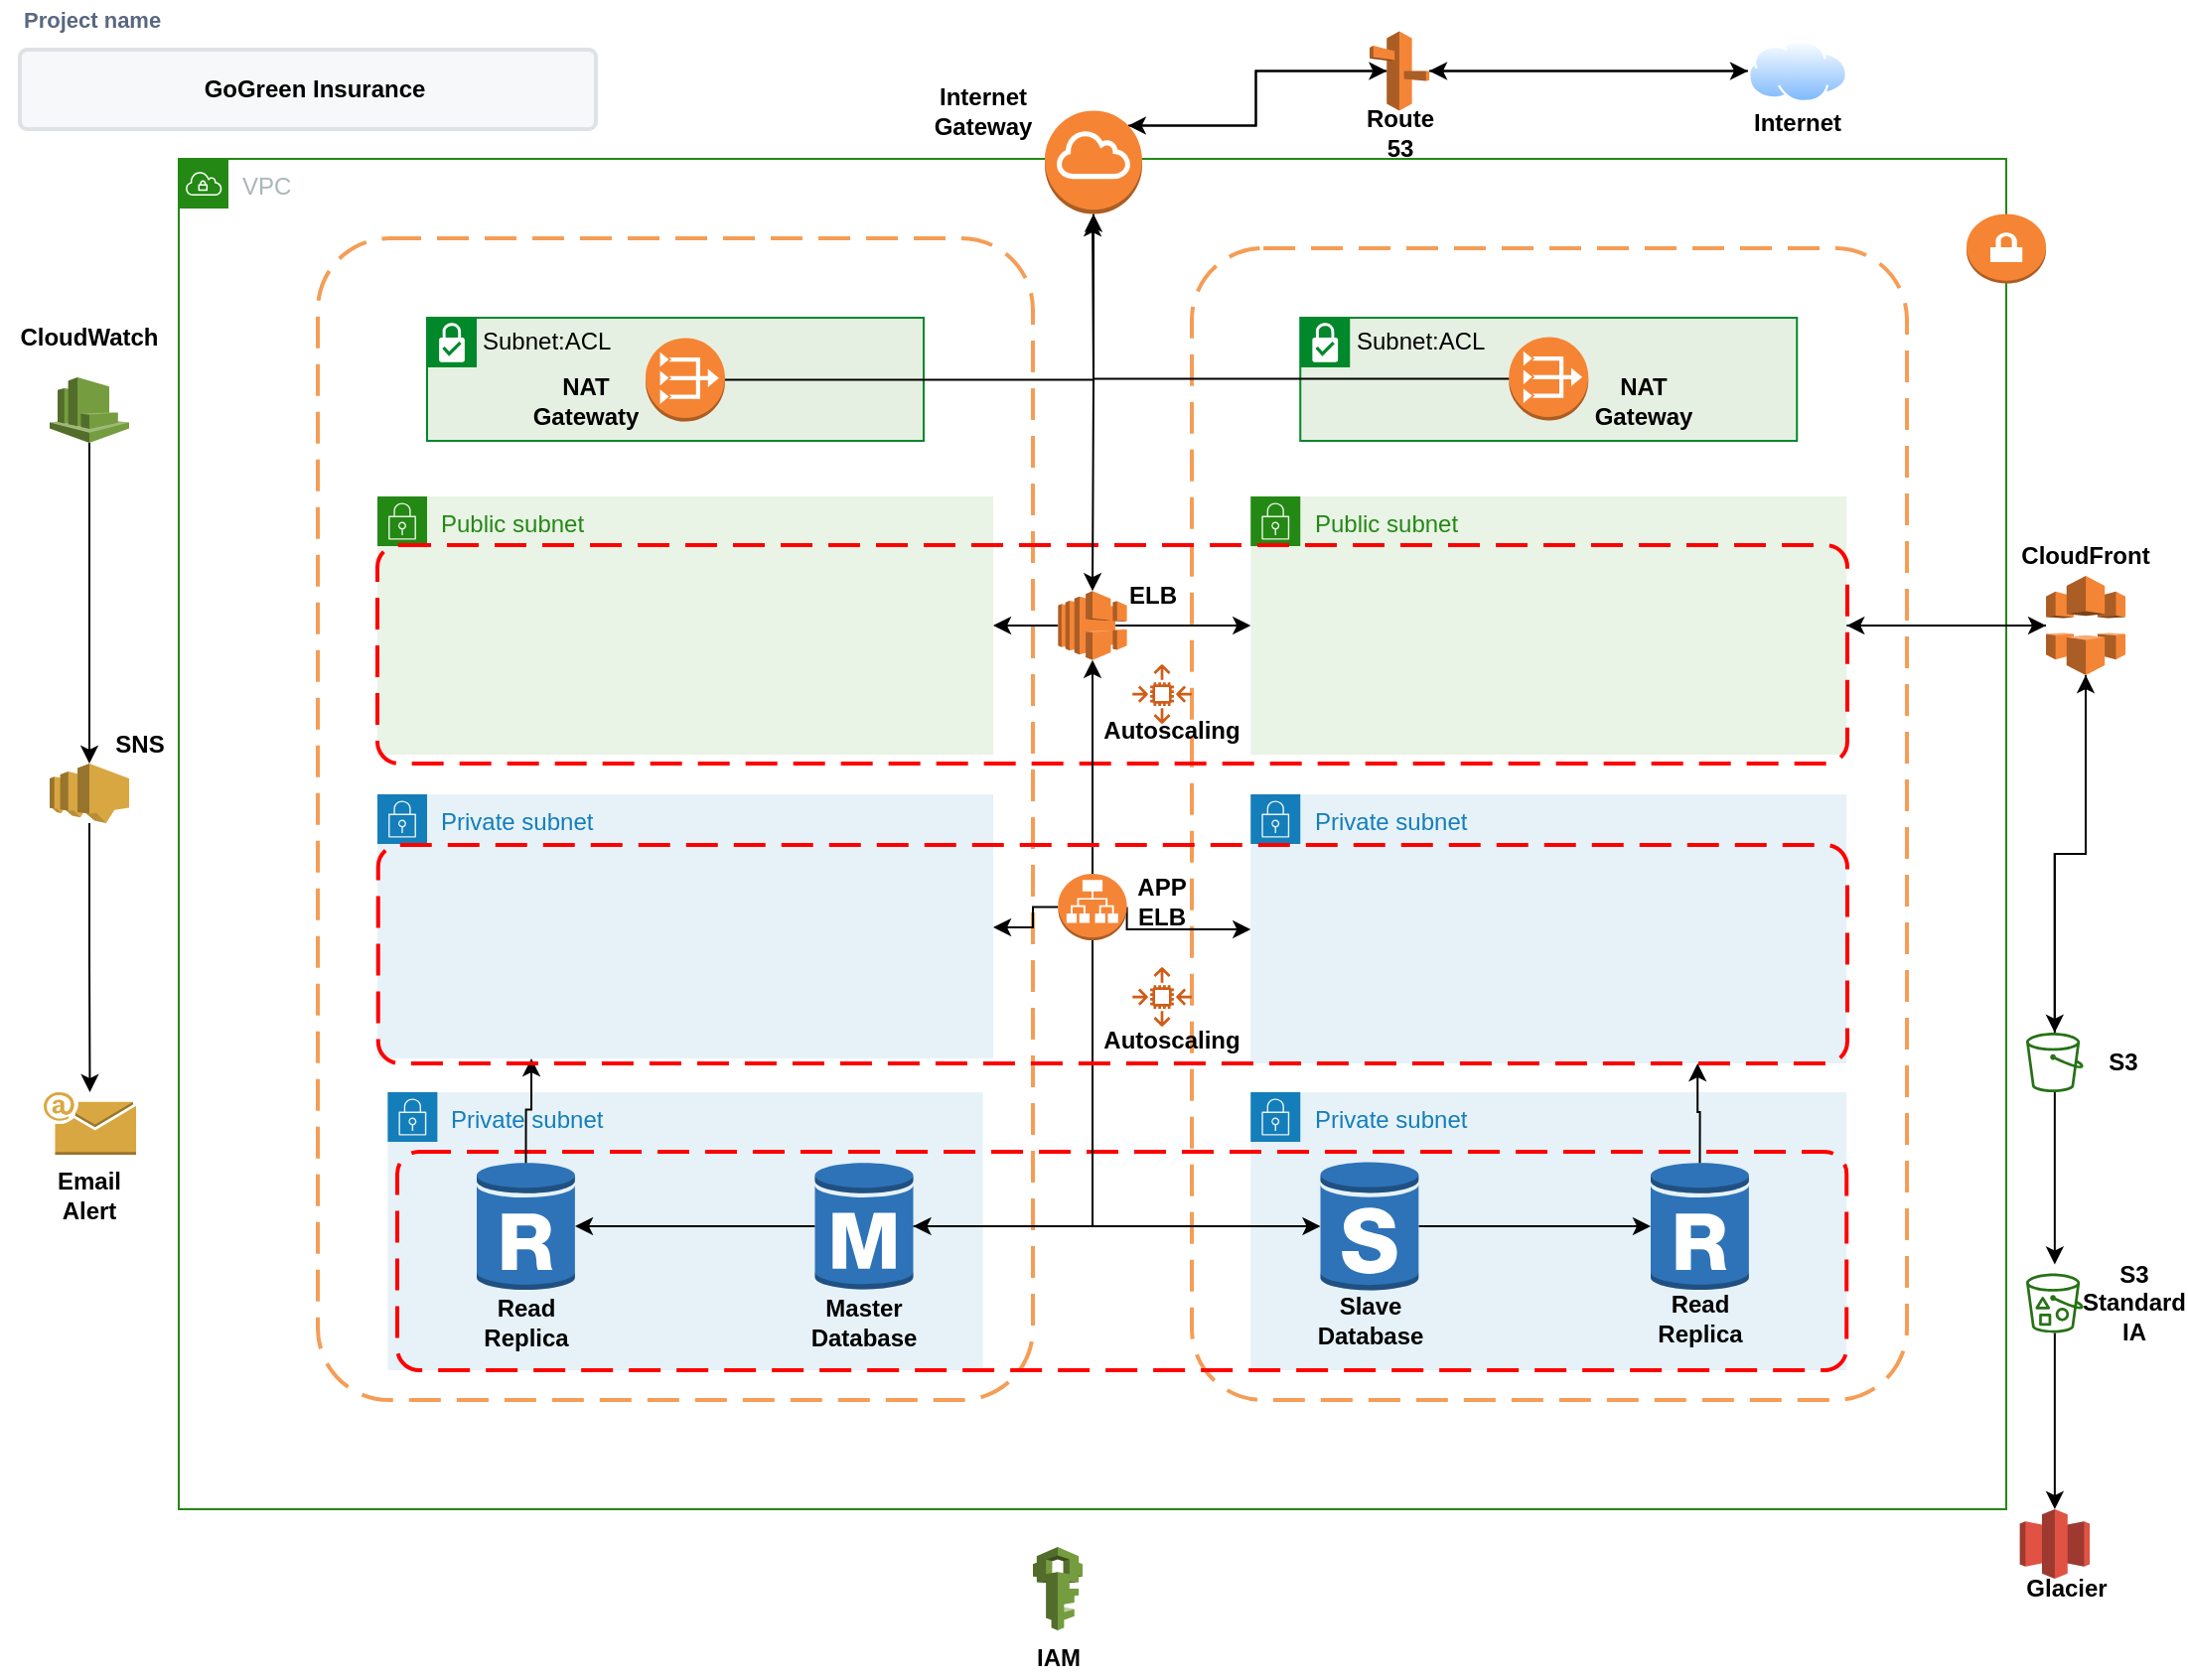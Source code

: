 <mxfile version="12.8.5" type="github">
  <diagram id="fgnYmE3izWYNrjhfP__V" name="Page-1">
    <mxGraphModel dx="1278" dy="553" grid="1" gridSize="10" guides="1" tooltips="1" connect="1" arrows="1" fold="1" page="1" pageScale="1" pageWidth="1100" pageHeight="850" math="0" shadow="0">
      <root>
        <mxCell id="0" />
        <mxCell id="1" parent="0" />
        <mxCell id="WxUVMF5Bl-MjO6CZi5yv-3" value="" style="rounded=1;arcSize=10;dashed=1;strokeColor=#F59D56;fillColor=none;gradientColor=none;dashPattern=8 4;strokeWidth=2;" parent="1" vertex="1">
          <mxGeometry x="160" y="120" width="360" height="585" as="geometry" />
        </mxCell>
        <mxCell id="WxUVMF5Bl-MjO6CZi5yv-1" value="VPC" style="points=[[0,0],[0.25,0],[0.5,0],[0.75,0],[1,0],[1,0.25],[1,0.5],[1,0.75],[1,1],[0.75,1],[0.5,1],[0.25,1],[0,1],[0,0.75],[0,0.5],[0,0.25]];outlineConnect=0;gradientColor=none;html=1;whiteSpace=wrap;fontSize=12;fontStyle=0;shape=mxgraph.aws4.group;grIcon=mxgraph.aws4.group_vpc;strokeColor=#248814;fillColor=none;verticalAlign=top;align=left;spacingLeft=30;fontColor=#AAB7B8;dashed=0;" parent="1" vertex="1">
          <mxGeometry x="90" y="80" width="920" height="680" as="geometry" />
        </mxCell>
        <mxCell id="WxUVMF5Bl-MjO6CZi5yv-4" value="" style="rounded=1;arcSize=10;dashed=1;strokeColor=#F59D56;fillColor=none;gradientColor=none;dashPattern=8 4;strokeWidth=2;" parent="1" vertex="1">
          <mxGeometry x="600" y="125" width="360" height="580" as="geometry" />
        </mxCell>
        <mxCell id="WxUVMF5Bl-MjO6CZi5yv-17" value="Private subnet" style="points=[[0,0],[0.25,0],[0.5,0],[0.75,0],[1,0],[1,0.25],[1,0.5],[1,0.75],[1,1],[0.75,1],[0.5,1],[0.25,1],[0,1],[0,0.75],[0,0.5],[0,0.25]];outlineConnect=0;gradientColor=none;html=1;whiteSpace=wrap;fontSize=12;fontStyle=0;shape=mxgraph.aws4.group;grIcon=mxgraph.aws4.group_security_group;grStroke=0;strokeColor=#147EBA;fillColor=#E6F2F8;verticalAlign=top;align=left;spacingLeft=30;fontColor=#147EBA;dashed=0;" parent="1" vertex="1">
          <mxGeometry x="195.19" y="550" width="299.62" height="140" as="geometry" />
        </mxCell>
        <mxCell id="WxUVMF5Bl-MjO6CZi5yv-18" value="Private subnet" style="points=[[0,0],[0.25,0],[0.5,0],[0.75,0],[1,0],[1,0.25],[1,0.5],[1,0.75],[1,1],[0.75,1],[0.5,1],[0.25,1],[0,1],[0,0.75],[0,0.5],[0,0.25]];outlineConnect=0;gradientColor=none;html=1;whiteSpace=wrap;fontSize=12;fontStyle=0;shape=mxgraph.aws4.group;grIcon=mxgraph.aws4.group_security_group;grStroke=0;strokeColor=#147EBA;fillColor=#E6F2F8;verticalAlign=top;align=left;spacingLeft=30;fontColor=#147EBA;dashed=0;" parent="1" vertex="1">
          <mxGeometry x="629.62" y="550" width="300" height="140" as="geometry" />
        </mxCell>
        <mxCell id="WxUVMF5Bl-MjO6CZi5yv-19" value="Public subnet" style="points=[[0,0],[0.25,0],[0.5,0],[0.75,0],[1,0],[1,0.25],[1,0.5],[1,0.75],[1,1],[0.75,1],[0.5,1],[0.25,1],[0,1],[0,0.75],[0,0.5],[0,0.25]];outlineConnect=0;gradientColor=none;html=1;whiteSpace=wrap;fontSize=12;fontStyle=0;shape=mxgraph.aws4.group;grIcon=mxgraph.aws4.group_security_group;grStroke=0;strokeColor=#248814;fillColor=#E9F3E6;verticalAlign=top;align=left;spacingLeft=30;fontColor=#248814;dashed=0;" parent="1" vertex="1">
          <mxGeometry x="190" y="250" width="310" height="130" as="geometry" />
        </mxCell>
        <mxCell id="z1mH5KaN_xipMloraMyD-17" style="edgeStyle=orthogonalEdgeStyle;rounded=0;orthogonalLoop=1;jettySize=auto;html=1;entryX=0;entryY=0.5;entryDx=0;entryDy=0;entryPerimeter=0;" parent="1" source="WxUVMF5Bl-MjO6CZi5yv-20" target="m4tTMfVvqO9qfEUQElSe-2" edge="1">
          <mxGeometry relative="1" as="geometry" />
        </mxCell>
        <mxCell id="WxUVMF5Bl-MjO6CZi5yv-20" value="Public subnet" style="points=[[0,0],[0.25,0],[0.5,0],[0.75,0],[1,0],[1,0.25],[1,0.5],[1,0.75],[1,1],[0.75,1],[0.5,1],[0.25,1],[0,1],[0,0.75],[0,0.5],[0,0.25]];outlineConnect=0;gradientColor=none;html=1;whiteSpace=wrap;fontSize=12;fontStyle=0;shape=mxgraph.aws4.group;grIcon=mxgraph.aws4.group_security_group;grStroke=0;strokeColor=#248814;fillColor=#E9F3E6;verticalAlign=top;align=left;spacingLeft=30;fontColor=#248814;dashed=0;" parent="1" vertex="1">
          <mxGeometry x="629.62" y="250" width="300" height="130" as="geometry" />
        </mxCell>
        <mxCell id="WxUVMF5Bl-MjO6CZi5yv-5" value="" style="rounded=1;arcSize=10;dashed=1;strokeColor=#ff0000;fillColor=none;gradientColor=none;dashPattern=8 4;strokeWidth=2;" parent="1" vertex="1">
          <mxGeometry x="190" y="274.5" width="740" height="110" as="geometry" />
        </mxCell>
        <mxCell id="WxUVMF5Bl-MjO6CZi5yv-7" value="" style="rounded=1;arcSize=10;dashed=1;strokeColor=#ff0000;fillColor=none;gradientColor=none;dashPattern=8 4;strokeWidth=2;" parent="1" vertex="1">
          <mxGeometry x="200" y="580" width="729.62" height="110" as="geometry" />
        </mxCell>
        <mxCell id="WxUVMF5Bl-MjO6CZi5yv-48" style="edgeStyle=orthogonalEdgeStyle;rounded=0;orthogonalLoop=1;jettySize=auto;html=1;exitX=0;exitY=0.5;exitDx=0;exitDy=0;entryX=1;entryY=0.5;entryDx=0;entryDy=0;entryPerimeter=0;" parent="1" source="WxUVMF5Bl-MjO6CZi5yv-8" target="WxUVMF5Bl-MjO6CZi5yv-47" edge="1">
          <mxGeometry relative="1" as="geometry" />
        </mxCell>
        <mxCell id="WxUVMF5Bl-MjO6CZi5yv-8" value="" style="aspect=fixed;perimeter=ellipsePerimeter;html=1;align=center;shadow=0;dashed=0;spacingTop=3;image;image=img/lib/active_directory/internet_cloud.svg;" parent="1" vertex="1">
          <mxGeometry x="880" y="20" width="50" height="31.5" as="geometry" />
        </mxCell>
        <mxCell id="WxUVMF5Bl-MjO6CZi5yv-37" style="edgeStyle=orthogonalEdgeStyle;rounded=0;orthogonalLoop=1;jettySize=auto;html=1;exitX=0.5;exitY=1;exitDx=0;exitDy=0;exitPerimeter=0;" parent="1" source="WxUVMF5Bl-MjO6CZi5yv-9" target="WxUVMF5Bl-MjO6CZi5yv-25" edge="1">
          <mxGeometry relative="1" as="geometry">
            <Array as="points">
              <mxPoint x="550" y="190" />
              <mxPoint x="550" y="190" />
            </Array>
          </mxGeometry>
        </mxCell>
        <mxCell id="z1mH5KaN_xipMloraMyD-10" style="edgeStyle=orthogonalEdgeStyle;rounded=0;orthogonalLoop=1;jettySize=auto;html=1;exitX=0.855;exitY=0.145;exitDx=0;exitDy=0;exitPerimeter=0;entryX=0.29;entryY=0.5;entryDx=0;entryDy=0;entryPerimeter=0;" parent="1" source="WxUVMF5Bl-MjO6CZi5yv-9" target="WxUVMF5Bl-MjO6CZi5yv-47" edge="1">
          <mxGeometry relative="1" as="geometry" />
        </mxCell>
        <mxCell id="WxUVMF5Bl-MjO6CZi5yv-9" value="" style="outlineConnect=0;dashed=0;verticalLabelPosition=bottom;verticalAlign=top;align=center;html=1;shape=mxgraph.aws3.internet_gateway;fillColor=#F58534;gradientColor=none;" parent="1" vertex="1">
          <mxGeometry x="526" y="55.75" width="49" height="52" as="geometry" />
        </mxCell>
        <mxCell id="WxUVMF5Bl-MjO6CZi5yv-40" style="edgeStyle=orthogonalEdgeStyle;rounded=0;orthogonalLoop=1;jettySize=auto;html=1;exitX=1;exitY=0.5;exitDx=0;exitDy=0;exitPerimeter=0;" parent="1" source="WxUVMF5Bl-MjO6CZi5yv-23" target="WxUVMF5Bl-MjO6CZi5yv-15" edge="1">
          <mxGeometry relative="1" as="geometry">
            <Array as="points">
              <mxPoint x="567" y="468" />
            </Array>
          </mxGeometry>
        </mxCell>
        <mxCell id="WxUVMF5Bl-MjO6CZi5yv-41" style="edgeStyle=orthogonalEdgeStyle;rounded=0;orthogonalLoop=1;jettySize=auto;html=1;exitX=0;exitY=0.5;exitDx=0;exitDy=0;exitPerimeter=0;" parent="1" source="WxUVMF5Bl-MjO6CZi5yv-23" target="WxUVMF5Bl-MjO6CZi5yv-14" edge="1">
          <mxGeometry relative="1" as="geometry">
            <Array as="points">
              <mxPoint x="520" y="457" />
              <mxPoint x="520" y="467" />
            </Array>
          </mxGeometry>
        </mxCell>
        <mxCell id="WxUVMF5Bl-MjO6CZi5yv-42" style="edgeStyle=orthogonalEdgeStyle;rounded=0;orthogonalLoop=1;jettySize=auto;html=1;exitX=0.5;exitY=0;exitDx=0;exitDy=0;exitPerimeter=0;" parent="1" source="WxUVMF5Bl-MjO6CZi5yv-23" target="WxUVMF5Bl-MjO6CZi5yv-25" edge="1">
          <mxGeometry relative="1" as="geometry" />
        </mxCell>
        <mxCell id="6vO43c98AniMDwSHTN-E-41" style="edgeStyle=orthogonalEdgeStyle;rounded=0;orthogonalLoop=1;jettySize=auto;html=1;exitX=0.5;exitY=1;exitDx=0;exitDy=0;exitPerimeter=0;entryX=1;entryY=0.5;entryDx=0;entryDy=0;entryPerimeter=0;" parent="1" source="WxUVMF5Bl-MjO6CZi5yv-23" target="WxUVMF5Bl-MjO6CZi5yv-26" edge="1">
          <mxGeometry relative="1" as="geometry" />
        </mxCell>
        <mxCell id="WxUVMF5Bl-MjO6CZi5yv-23" value="" style="outlineConnect=0;dashed=0;verticalLabelPosition=bottom;verticalAlign=top;align=center;html=1;shape=mxgraph.aws3.application_load_balancer;fillColor=#F58536;gradientColor=none;" parent="1" vertex="1">
          <mxGeometry x="532.69" y="440" width="34.62" height="33.5" as="geometry" />
        </mxCell>
        <mxCell id="WxUVMF5Bl-MjO6CZi5yv-50" style="edgeStyle=orthogonalEdgeStyle;rounded=0;orthogonalLoop=1;jettySize=auto;html=1;exitX=0.835;exitY=0.5;exitDx=0;exitDy=0;exitPerimeter=0;" parent="1" source="WxUVMF5Bl-MjO6CZi5yv-25" target="WxUVMF5Bl-MjO6CZi5yv-20" edge="1">
          <mxGeometry relative="1" as="geometry" />
        </mxCell>
        <mxCell id="WxUVMF5Bl-MjO6CZi5yv-51" style="edgeStyle=orthogonalEdgeStyle;rounded=0;orthogonalLoop=1;jettySize=auto;html=1;exitX=0;exitY=0.5;exitDx=0;exitDy=0;exitPerimeter=0;" parent="1" source="WxUVMF5Bl-MjO6CZi5yv-25" target="WxUVMF5Bl-MjO6CZi5yv-19" edge="1">
          <mxGeometry relative="1" as="geometry" />
        </mxCell>
        <mxCell id="WxUVMF5Bl-MjO6CZi5yv-25" value="" style="outlineConnect=0;dashed=0;verticalLabelPosition=bottom;verticalAlign=top;align=center;html=1;shape=mxgraph.aws3.elastic_load_balancing;fillColor=#F58536;gradientColor=none;" parent="1" vertex="1">
          <mxGeometry x="532.69" y="297.63" width="34.62" height="34.75" as="geometry" />
        </mxCell>
        <mxCell id="WxUVMF5Bl-MjO6CZi5yv-43" style="edgeStyle=orthogonalEdgeStyle;rounded=0;orthogonalLoop=1;jettySize=auto;html=1;exitX=1;exitY=0.5;exitDx=0;exitDy=0;exitPerimeter=0;" parent="1" source="WxUVMF5Bl-MjO6CZi5yv-26" target="WxUVMF5Bl-MjO6CZi5yv-27" edge="1">
          <mxGeometry relative="1" as="geometry" />
        </mxCell>
        <mxCell id="WxUVMF5Bl-MjO6CZi5yv-52" style="edgeStyle=orthogonalEdgeStyle;rounded=0;orthogonalLoop=1;jettySize=auto;html=1;exitX=0;exitY=0.5;exitDx=0;exitDy=0;exitPerimeter=0;" parent="1" source="WxUVMF5Bl-MjO6CZi5yv-26" target="WxUVMF5Bl-MjO6CZi5yv-28" edge="1">
          <mxGeometry relative="1" as="geometry" />
        </mxCell>
        <mxCell id="WxUVMF5Bl-MjO6CZi5yv-26" value="" style="outlineConnect=0;dashed=0;verticalLabelPosition=bottom;verticalAlign=top;align=center;html=1;shape=mxgraph.aws3.rds_db_instance;fillColor=#2E73B8;gradientColor=none;" parent="1" vertex="1">
          <mxGeometry x="410.25" y="584.5" width="49.5" height="66" as="geometry" />
        </mxCell>
        <mxCell id="WxUVMF5Bl-MjO6CZi5yv-45" style="edgeStyle=orthogonalEdgeStyle;rounded=0;orthogonalLoop=1;jettySize=auto;html=1;exitX=1;exitY=0.5;exitDx=0;exitDy=0;exitPerimeter=0;entryX=0;entryY=0.5;entryDx=0;entryDy=0;entryPerimeter=0;" parent="1" source="WxUVMF5Bl-MjO6CZi5yv-27" target="WxUVMF5Bl-MjO6CZi5yv-29" edge="1">
          <mxGeometry relative="1" as="geometry" />
        </mxCell>
        <mxCell id="WxUVMF5Bl-MjO6CZi5yv-27" value="" style="outlineConnect=0;dashed=0;verticalLabelPosition=bottom;verticalAlign=top;align=center;html=1;shape=mxgraph.aws3.rds_db_instance_standby_multi_az;fillColor=#2E73B8;gradientColor=none;" parent="1" vertex="1">
          <mxGeometry x="664.75" y="584.5" width="49.5" height="66" as="geometry" />
        </mxCell>
        <mxCell id="6vO43c98AniMDwSHTN-E-42" style="edgeStyle=orthogonalEdgeStyle;rounded=0;orthogonalLoop=1;jettySize=auto;html=1;exitX=0.5;exitY=0.02;exitDx=0;exitDy=0;exitPerimeter=0;entryX=0.25;entryY=1;entryDx=0;entryDy=0;" parent="1" source="WxUVMF5Bl-MjO6CZi5yv-28" target="WxUVMF5Bl-MjO6CZi5yv-14" edge="1">
          <mxGeometry relative="1" as="geometry" />
        </mxCell>
        <mxCell id="WxUVMF5Bl-MjO6CZi5yv-28" value="" style="outlineConnect=0;dashed=0;verticalLabelPosition=bottom;verticalAlign=top;align=center;html=1;shape=mxgraph.aws3.rds_db_instance_read_replica;fillColor=#2E73B8;gradientColor=none;" parent="1" vertex="1">
          <mxGeometry x="240" y="584.5" width="49.5" height="66" as="geometry" />
        </mxCell>
        <mxCell id="6vO43c98AniMDwSHTN-E-44" style="edgeStyle=orthogonalEdgeStyle;rounded=0;orthogonalLoop=1;jettySize=auto;html=1;exitX=0.5;exitY=0.02;exitDx=0;exitDy=0;exitPerimeter=0;entryX=0.75;entryY=1;entryDx=0;entryDy=0;" parent="1" source="WxUVMF5Bl-MjO6CZi5yv-29" target="WxUVMF5Bl-MjO6CZi5yv-15" edge="1">
          <mxGeometry relative="1" as="geometry" />
        </mxCell>
        <mxCell id="WxUVMF5Bl-MjO6CZi5yv-29" value="" style="outlineConnect=0;dashed=0;verticalLabelPosition=bottom;verticalAlign=top;align=center;html=1;shape=mxgraph.aws3.rds_db_instance_read_replica;fillColor=#2E73B8;gradientColor=none;" parent="1" vertex="1">
          <mxGeometry x="831" y="584.5" width="49.5" height="66" as="geometry" />
        </mxCell>
        <mxCell id="WxUVMF5Bl-MjO6CZi5yv-32" style="edgeStyle=orthogonalEdgeStyle;rounded=0;orthogonalLoop=1;jettySize=auto;html=1;exitX=0.5;exitY=1;exitDx=0;exitDy=0;exitPerimeter=0;entryX=0.5;entryY=0;entryDx=0;entryDy=0;entryPerimeter=0;" parent="1" source="WxUVMF5Bl-MjO6CZi5yv-30" target="WxUVMF5Bl-MjO6CZi5yv-31" edge="1">
          <mxGeometry relative="1" as="geometry" />
        </mxCell>
        <mxCell id="WxUVMF5Bl-MjO6CZi5yv-30" value="" style="outlineConnect=0;dashed=0;verticalLabelPosition=bottom;verticalAlign=top;align=center;html=1;shape=mxgraph.aws3.cloudwatch;fillColor=#759C3E;gradientColor=none;" parent="1" vertex="1">
          <mxGeometry x="25" y="190" width="40" height="33" as="geometry" />
        </mxCell>
        <mxCell id="gUVB6NGTH17oN7rdJM-A-10" style="edgeStyle=orthogonalEdgeStyle;rounded=0;orthogonalLoop=1;jettySize=auto;html=1;" parent="1" source="WxUVMF5Bl-MjO6CZi5yv-31" target="gUVB6NGTH17oN7rdJM-A-9" edge="1">
          <mxGeometry relative="1" as="geometry" />
        </mxCell>
        <mxCell id="WxUVMF5Bl-MjO6CZi5yv-31" value="" style="outlineConnect=0;dashed=0;verticalLabelPosition=bottom;verticalAlign=top;align=center;html=1;shape=mxgraph.aws3.sns;fillColor=#D9A741;gradientColor=none;" parent="1" vertex="1">
          <mxGeometry x="25" y="384.5" width="40" height="30" as="geometry" />
        </mxCell>
        <mxCell id="6vO43c98AniMDwSHTN-E-25" style="edgeStyle=orthogonalEdgeStyle;rounded=0;orthogonalLoop=1;jettySize=auto;html=1;entryX=0.5;entryY=-0.151;entryDx=0;entryDy=0;entryPerimeter=0;" parent="1" source="WxUVMF5Bl-MjO6CZi5yv-33" target="gUVB6NGTH17oN7rdJM-A-1" edge="1">
          <mxGeometry relative="1" as="geometry" />
        </mxCell>
        <mxCell id="z1mH5KaN_xipMloraMyD-12" style="edgeStyle=orthogonalEdgeStyle;rounded=0;orthogonalLoop=1;jettySize=auto;html=1;" parent="1" source="WxUVMF5Bl-MjO6CZi5yv-33" target="m4tTMfVvqO9qfEUQElSe-2" edge="1">
          <mxGeometry relative="1" as="geometry" />
        </mxCell>
        <mxCell id="WxUVMF5Bl-MjO6CZi5yv-33" value="" style="outlineConnect=0;fontColor=#232F3E;gradientColor=none;fillColor=#277116;strokeColor=none;dashed=0;verticalLabelPosition=bottom;verticalAlign=top;align=center;html=1;fontSize=12;fontStyle=0;aspect=fixed;pointerEvents=1;shape=mxgraph.aws4.bucket;" parent="1" vertex="1">
          <mxGeometry x="1020.0" y="520" width="28.85" height="30" as="geometry" />
        </mxCell>
        <mxCell id="WxUVMF5Bl-MjO6CZi5yv-34" value="" style="outlineConnect=0;dashed=0;verticalLabelPosition=bottom;verticalAlign=top;align=center;html=1;shape=mxgraph.aws3.glacier;fillColor=#E05243;gradientColor=none;" parent="1" vertex="1">
          <mxGeometry x="1016.84" y="760" width="35.19" height="35" as="geometry" />
        </mxCell>
        <mxCell id="6vO43c98AniMDwSHTN-E-12" style="edgeStyle=orthogonalEdgeStyle;rounded=0;orthogonalLoop=1;jettySize=auto;html=1;exitX=1;exitY=0.5;exitDx=0;exitDy=0;exitPerimeter=0;entryX=0;entryY=0.5;entryDx=0;entryDy=0;" parent="1" source="WxUVMF5Bl-MjO6CZi5yv-47" target="WxUVMF5Bl-MjO6CZi5yv-8" edge="1">
          <mxGeometry relative="1" as="geometry" />
        </mxCell>
        <mxCell id="z1mH5KaN_xipMloraMyD-9" style="edgeStyle=orthogonalEdgeStyle;rounded=0;orthogonalLoop=1;jettySize=auto;html=1;exitX=0.29;exitY=0.5;exitDx=0;exitDy=0;exitPerimeter=0;entryX=0.855;entryY=0.145;entryDx=0;entryDy=0;entryPerimeter=0;" parent="1" source="WxUVMF5Bl-MjO6CZi5yv-47" target="WxUVMF5Bl-MjO6CZi5yv-9" edge="1">
          <mxGeometry relative="1" as="geometry" />
        </mxCell>
        <mxCell id="WxUVMF5Bl-MjO6CZi5yv-47" value="" style="outlineConnect=0;dashed=0;verticalLabelPosition=bottom;verticalAlign=top;align=center;html=1;shape=mxgraph.aws3.route_53;fillColor=#F58536;gradientColor=none;" parent="1" vertex="1">
          <mxGeometry x="689.5" y="15.75" width="30" height="40" as="geometry" />
        </mxCell>
        <mxCell id="6vO43c98AniMDwSHTN-E-26" style="edgeStyle=orthogonalEdgeStyle;rounded=0;orthogonalLoop=1;jettySize=auto;html=1;entryX=0.5;entryY=0;entryDx=0;entryDy=0;entryPerimeter=0;" parent="1" source="gUVB6NGTH17oN7rdJM-A-1" target="WxUVMF5Bl-MjO6CZi5yv-34" edge="1">
          <mxGeometry relative="1" as="geometry" />
        </mxCell>
        <mxCell id="gUVB6NGTH17oN7rdJM-A-1" value="" style="outlineConnect=0;fontColor=#232F3E;gradientColor=none;fillColor=#277116;strokeColor=none;dashed=0;verticalLabelPosition=bottom;verticalAlign=top;align=center;html=1;fontSize=12;fontStyle=0;aspect=fixed;pointerEvents=1;shape=mxgraph.aws4.bucket_with_objects;" parent="1" vertex="1">
          <mxGeometry x="1020.0" y="641.25" width="28.85" height="30" as="geometry" />
        </mxCell>
        <mxCell id="gUVB6NGTH17oN7rdJM-A-4" value="" style="outlineConnect=0;fontColor=#232F3E;gradientColor=none;fillColor=#D05C17;strokeColor=none;dashed=0;verticalLabelPosition=bottom;verticalAlign=top;align=center;html=1;fontSize=12;fontStyle=0;aspect=fixed;pointerEvents=1;shape=mxgraph.aws4.auto_scaling2;" parent="1" vertex="1">
          <mxGeometry x="570" y="487" width="30" height="30" as="geometry" />
        </mxCell>
        <mxCell id="gUVB6NGTH17oN7rdJM-A-5" value="" style="outlineConnect=0;fontColor=#232F3E;gradientColor=none;fillColor=#D05C17;strokeColor=none;dashed=0;verticalLabelPosition=bottom;verticalAlign=top;align=center;html=1;fontSize=12;fontStyle=0;aspect=fixed;pointerEvents=1;shape=mxgraph.aws4.auto_scaling2;" parent="1" vertex="1">
          <mxGeometry x="570" y="334.5" width="30" height="30" as="geometry" />
        </mxCell>
        <mxCell id="gUVB6NGTH17oN7rdJM-A-9" value="" style="outlineConnect=0;dashed=0;verticalLabelPosition=bottom;verticalAlign=top;align=center;html=1;shape=mxgraph.aws3.email;fillColor=#D9A741;gradientColor=none;" parent="1" vertex="1">
          <mxGeometry x="22" y="550" width="46.5" height="31.5" as="geometry" />
        </mxCell>
        <mxCell id="z1mH5KaN_xipMloraMyD-11" style="edgeStyle=orthogonalEdgeStyle;rounded=0;orthogonalLoop=1;jettySize=auto;html=1;exitX=0.5;exitY=1;exitDx=0;exitDy=0;exitPerimeter=0;" parent="1" source="m4tTMfVvqO9qfEUQElSe-2" target="WxUVMF5Bl-MjO6CZi5yv-33" edge="1">
          <mxGeometry relative="1" as="geometry" />
        </mxCell>
        <mxCell id="z1mH5KaN_xipMloraMyD-16" style="edgeStyle=orthogonalEdgeStyle;rounded=0;orthogonalLoop=1;jettySize=auto;html=1;" parent="1" source="m4tTMfVvqO9qfEUQElSe-2" target="WxUVMF5Bl-MjO6CZi5yv-20" edge="1">
          <mxGeometry relative="1" as="geometry" />
        </mxCell>
        <mxCell id="m4tTMfVvqO9qfEUQElSe-2" value="" style="outlineConnect=0;dashed=0;verticalLabelPosition=bottom;verticalAlign=top;align=center;html=1;shape=mxgraph.aws3.cloudfront;fillColor=#F58536;gradientColor=none;" parent="1" vertex="1">
          <mxGeometry x="1030.01" y="290.01" width="40" height="50" as="geometry" />
        </mxCell>
        <mxCell id="m4tTMfVvqO9qfEUQElSe-6" value="Subnet:ACL" style="shape=mxgraph.ibm.box;prType=subnet;fontStyle=0;verticalAlign=top;align=left;spacingLeft=32;spacingTop=4;fillColor=#E6F0E2;rounded=0;whiteSpace=wrap;html=1;strokeColor=#00882B;strokeWidth=1;dashed=0;container=1;spacing=-4;collapsible=0;" parent="1" vertex="1">
          <mxGeometry x="215" y="160" width="250" height="62" as="geometry" />
        </mxCell>
        <mxCell id="m4tTMfVvqO9qfEUQElSe-9" value="" style="outlineConnect=0;dashed=0;verticalLabelPosition=bottom;verticalAlign=top;align=center;html=1;shape=mxgraph.aws3.vpc_nat_gateway;fillColor=#F58534;gradientColor=none;" parent="m4tTMfVvqO9qfEUQElSe-6" vertex="1">
          <mxGeometry x="110" y="10.25" width="40" height="42" as="geometry" />
        </mxCell>
        <mxCell id="6vO43c98AniMDwSHTN-E-18" value="&lt;div&gt;&lt;b&gt;NAT&lt;/b&gt;&lt;/div&gt;&lt;div&gt;&lt;b&gt;Gatewaty&lt;/b&gt;&lt;/div&gt;" style="text;html=1;strokeColor=none;fillColor=none;align=center;verticalAlign=middle;whiteSpace=wrap;rounded=0;" parent="m4tTMfVvqO9qfEUQElSe-6" vertex="1">
          <mxGeometry x="50" y="22" width="60" height="40" as="geometry" />
        </mxCell>
        <mxCell id="m4tTMfVvqO9qfEUQElSe-7" value="Subnet:ACL" style="shape=mxgraph.ibm.box;prType=subnet;fontStyle=0;verticalAlign=top;align=left;spacingLeft=32;spacingTop=4;fillColor=#E6F0E2;rounded=0;whiteSpace=wrap;html=1;strokeColor=#00882B;strokeWidth=1;dashed=0;container=1;spacing=-4;collapsible=0;" parent="1" vertex="1">
          <mxGeometry x="654.62" y="160" width="250" height="62" as="geometry" />
        </mxCell>
        <mxCell id="m4tTMfVvqO9qfEUQElSe-8" value="" style="outlineConnect=0;dashed=0;verticalLabelPosition=bottom;verticalAlign=top;align=center;html=1;shape=mxgraph.aws3.vpc_nat_gateway;fillColor=#F58534;gradientColor=none;" parent="m4tTMfVvqO9qfEUQElSe-7" vertex="1">
          <mxGeometry x="105" y="9.75" width="40" height="42" as="geometry" />
        </mxCell>
        <mxCell id="6vO43c98AniMDwSHTN-E-19" value="&lt;div&gt;&lt;b&gt;NAT&lt;/b&gt;&lt;/div&gt;&lt;div&gt;&lt;b&gt;Gateway&lt;/b&gt;&lt;br&gt;&lt;/div&gt;" style="text;html=1;strokeColor=none;fillColor=none;align=center;verticalAlign=middle;whiteSpace=wrap;rounded=0;" parent="m4tTMfVvqO9qfEUQElSe-7" vertex="1">
          <mxGeometry x="145" y="22" width="55" height="40" as="geometry" />
        </mxCell>
        <mxCell id="m4tTMfVvqO9qfEUQElSe-10" style="edgeStyle=orthogonalEdgeStyle;rounded=0;orthogonalLoop=1;jettySize=auto;html=1;exitX=1;exitY=0.5;exitDx=0;exitDy=0;exitPerimeter=0;" parent="1" source="m4tTMfVvqO9qfEUQElSe-9" target="WxUVMF5Bl-MjO6CZi5yv-9" edge="1">
          <mxGeometry relative="1" as="geometry" />
        </mxCell>
        <mxCell id="m4tTMfVvqO9qfEUQElSe-11" style="edgeStyle=orthogonalEdgeStyle;rounded=0;orthogonalLoop=1;jettySize=auto;html=1;exitX=0;exitY=0.5;exitDx=0;exitDy=0;exitPerimeter=0;" parent="1" source="m4tTMfVvqO9qfEUQElSe-8" edge="1">
          <mxGeometry relative="1" as="geometry">
            <mxPoint x="550" y="110" as="targetPoint" />
          </mxGeometry>
        </mxCell>
        <mxCell id="6vO43c98AniMDwSHTN-E-7" value="Project name" style="fillColor=none;strokeColor=none;html=1;fontSize=11;fontStyle=0;align=left;fontColor=#596780;fontStyle=1;fontSize=11" parent="1" vertex="1">
          <mxGeometry x="10" width="240" height="20" as="geometry" />
        </mxCell>
        <mxCell id="6vO43c98AniMDwSHTN-E-8" value="&lt;div align=&quot;center&quot;&gt;&lt;b&gt;GoGreen Insurance&lt;/b&gt;&lt;/div&gt;" style="rounded=1;arcSize=9;fillColor=#F7F8F9;align=center;spacingLeft=5;strokeColor=#DEE1E6;html=1;strokeWidth=2;fontSize=12" parent="1" vertex="1">
          <mxGeometry x="10" y="25" width="290" height="40" as="geometry" />
        </mxCell>
        <mxCell id="6vO43c98AniMDwSHTN-E-9" value="&lt;b&gt;Internet&lt;/b&gt;" style="text;html=1;strokeColor=none;fillColor=none;align=center;verticalAlign=middle;whiteSpace=wrap;rounded=0;" parent="1" vertex="1">
          <mxGeometry x="875.25" y="51.5" width="59.5" height="20" as="geometry" />
        </mxCell>
        <mxCell id="6vO43c98AniMDwSHTN-E-11" value="&lt;div&gt;&lt;b&gt;Route&lt;/b&gt;&lt;/div&gt;&lt;div&gt;&lt;b&gt;53&lt;/b&gt;&lt;br&gt;&lt;/div&gt;" style="text;html=1;strokeColor=none;fillColor=none;align=center;verticalAlign=middle;whiteSpace=wrap;rounded=0;" parent="1" vertex="1">
          <mxGeometry x="684.5" y="51.5" width="40" height="30" as="geometry" />
        </mxCell>
        <mxCell id="6vO43c98AniMDwSHTN-E-16" value="&lt;div&gt;&lt;b&gt;Internet &lt;br&gt;&lt;/b&gt;&lt;/div&gt;&lt;div&gt;&lt;b&gt;Gateway&lt;br&gt;&lt;/b&gt;&lt;/div&gt;" style="text;html=1;strokeColor=none;fillColor=none;align=center;verticalAlign=middle;whiteSpace=wrap;rounded=0;" parent="1" vertex="1">
          <mxGeometry x="470" y="40" width="50" height="31.5" as="geometry" />
        </mxCell>
        <mxCell id="6vO43c98AniMDwSHTN-E-17" value="&lt;b&gt;ELB&lt;/b&gt;" style="text;html=1;align=center;verticalAlign=middle;resizable=0;points=[];autosize=1;" parent="1" vertex="1">
          <mxGeometry x="560" y="290" width="40" height="20" as="geometry" />
        </mxCell>
        <mxCell id="6vO43c98AniMDwSHTN-E-21" value="&lt;div&gt;&lt;b&gt;S3&lt;br&gt;&lt;/b&gt;&lt;/div&gt;&lt;div&gt;&lt;b&gt;Standard&lt;/b&gt;&lt;/div&gt;&lt;div&gt;&lt;b&gt;IA&lt;/b&gt;&lt;br&gt;&lt;/div&gt;" style="text;html=1;strokeColor=none;fillColor=none;align=center;verticalAlign=middle;whiteSpace=wrap;rounded=0;" parent="1" vertex="1">
          <mxGeometry x="1048.85" y="627.5" width="50.5" height="57.5" as="geometry" />
        </mxCell>
        <mxCell id="6vO43c98AniMDwSHTN-E-24" value="&lt;b&gt;Glacier&lt;/b&gt;" style="text;html=1;align=center;verticalAlign=middle;resizable=0;points=[];autosize=1;" parent="1" vertex="1">
          <mxGeometry x="1010.01" y="790" width="60" height="20" as="geometry" />
        </mxCell>
        <mxCell id="6vO43c98AniMDwSHTN-E-27" value="&lt;b&gt;S3&lt;/b&gt;" style="text;html=1;strokeColor=none;fillColor=none;align=center;verticalAlign=middle;whiteSpace=wrap;rounded=0;" parent="1" vertex="1">
          <mxGeometry x="1048.85" y="525" width="40" height="20" as="geometry" />
        </mxCell>
        <mxCell id="6vO43c98AniMDwSHTN-E-28" value="&lt;div&gt;&lt;b&gt;APP&lt;/b&gt;&lt;/div&gt;&lt;div&gt;&lt;b&gt;ELB&lt;/b&gt;&lt;br&gt;&lt;/div&gt;" style="text;html=1;strokeColor=none;fillColor=none;align=center;verticalAlign=middle;whiteSpace=wrap;rounded=0;" parent="1" vertex="1">
          <mxGeometry x="560" y="433.5" width="50" height="40" as="geometry" />
        </mxCell>
        <mxCell id="6vO43c98AniMDwSHTN-E-29" value="&lt;div&gt;&lt;b&gt;Read&lt;/b&gt;&lt;/div&gt;&lt;div&gt;&lt;b&gt;Replica&lt;/b&gt;&lt;br&gt;&lt;/div&gt;" style="text;html=1;strokeColor=none;fillColor=none;align=center;verticalAlign=middle;whiteSpace=wrap;rounded=0;" parent="1" vertex="1">
          <mxGeometry x="234.75" y="643" width="60" height="45" as="geometry" />
        </mxCell>
        <mxCell id="6vO43c98AniMDwSHTN-E-30" value="&lt;div&gt;&lt;b&gt;Read&lt;/b&gt;&lt;/div&gt;&lt;div&gt;&lt;b&gt;Replica&lt;/b&gt;&lt;br&gt;&lt;/div&gt;" style="text;html=1;strokeColor=none;fillColor=none;align=center;verticalAlign=middle;whiteSpace=wrap;rounded=0;" parent="1" vertex="1">
          <mxGeometry x="825.75" y="641.75" width="60" height="45" as="geometry" />
        </mxCell>
        <mxCell id="6vO43c98AniMDwSHTN-E-31" value="&lt;div align=&quot;center&quot;&gt;&lt;b&gt;Email&lt;/b&gt;&lt;/div&gt;&lt;div align=&quot;center&quot;&gt;&lt;b&gt;Alert&lt;/b&gt;&lt;br&gt;&lt;/div&gt;" style="text;html=1;strokeColor=none;fillColor=none;align=center;verticalAlign=middle;whiteSpace=wrap;rounded=0;" parent="1" vertex="1">
          <mxGeometry x="15.25" y="581.5" width="60" height="40" as="geometry" />
        </mxCell>
        <mxCell id="6vO43c98AniMDwSHTN-E-32" value="&lt;b&gt;SNS&lt;/b&gt;" style="text;html=1;align=center;verticalAlign=middle;resizable=0;points=[];autosize=1;" parent="1" vertex="1">
          <mxGeometry x="50.0" y="364.5" width="40" height="20" as="geometry" />
        </mxCell>
        <mxCell id="6vO43c98AniMDwSHTN-E-33" value="&lt;b&gt;CloudWatch&lt;/b&gt;" style="text;html=1;strokeColor=none;fillColor=none;align=center;verticalAlign=middle;whiteSpace=wrap;rounded=0;" parent="1" vertex="1">
          <mxGeometry y="160" width="90" height="20" as="geometry" />
        </mxCell>
        <mxCell id="6vO43c98AniMDwSHTN-E-35" value="&lt;b&gt;Autoscaling&lt;/b&gt;" style="text;html=1;strokeColor=none;fillColor=none;align=center;verticalAlign=middle;whiteSpace=wrap;rounded=0;" parent="1" vertex="1">
          <mxGeometry x="550" y="512" width="80" height="23.5" as="geometry" />
        </mxCell>
        <mxCell id="6vO43c98AniMDwSHTN-E-36" value="&lt;b&gt;Autoscaling&lt;/b&gt;" style="text;html=1;strokeColor=none;fillColor=none;align=center;verticalAlign=middle;whiteSpace=wrap;rounded=0;" parent="1" vertex="1">
          <mxGeometry x="550" y="356.5" width="80" height="23.5" as="geometry" />
        </mxCell>
        <mxCell id="6vO43c98AniMDwSHTN-E-37" value="&lt;div&gt;&lt;b&gt;Master&lt;/b&gt;&lt;/div&gt;&lt;div&gt;&lt;b&gt;Database&lt;/b&gt;&lt;br&gt;&lt;/div&gt;" style="text;html=1;strokeColor=none;fillColor=none;align=center;verticalAlign=middle;whiteSpace=wrap;rounded=0;" parent="1" vertex="1">
          <mxGeometry x="405" y="648" width="60" height="35" as="geometry" />
        </mxCell>
        <mxCell id="6vO43c98AniMDwSHTN-E-38" value="&lt;div&gt;&lt;b&gt;Slave&lt;/b&gt;&lt;/div&gt;&lt;div&gt;&lt;b&gt;Database&lt;/b&gt;&lt;br&gt;&lt;/div&gt;" style="text;html=1;strokeColor=none;fillColor=none;align=center;verticalAlign=middle;whiteSpace=wrap;rounded=0;" parent="1" vertex="1">
          <mxGeometry x="659.5" y="645" width="60" height="40" as="geometry" />
        </mxCell>
        <mxCell id="WxUVMF5Bl-MjO6CZi5yv-14" value="Private subnet" style="points=[[0,0],[0.25,0],[0.5,0],[0.75,0],[1,0],[1,0.25],[1,0.5],[1,0.75],[1,1],[0.75,1],[0.5,1],[0.25,1],[0,1],[0,0.75],[0,0.5],[0,0.25]];outlineConnect=0;gradientColor=none;html=1;whiteSpace=wrap;fontSize=12;fontStyle=0;shape=mxgraph.aws4.group;grIcon=mxgraph.aws4.group_security_group;grStroke=0;strokeColor=#147EBA;fillColor=#E6F2F8;verticalAlign=top;align=left;spacingLeft=30;fontColor=#147EBA;dashed=0;" parent="1" vertex="1">
          <mxGeometry x="190" y="400" width="310" height="133" as="geometry" />
        </mxCell>
        <mxCell id="WxUVMF5Bl-MjO6CZi5yv-15" value="Private subnet" style="points=[[0,0],[0.25,0],[0.5,0],[0.75,0],[1,0],[1,0.25],[1,0.5],[1,0.75],[1,1],[0.75,1],[0.5,1],[0.25,1],[0,1],[0,0.75],[0,0.5],[0,0.25]];outlineConnect=0;gradientColor=none;html=1;whiteSpace=wrap;fontSize=12;fontStyle=0;shape=mxgraph.aws4.group;grIcon=mxgraph.aws4.group_security_group;grStroke=0;strokeColor=#147EBA;fillColor=#E6F2F8;verticalAlign=top;align=left;spacingLeft=30;fontColor=#147EBA;dashed=0;" parent="1" vertex="1">
          <mxGeometry x="629.62" y="400" width="300" height="135.5" as="geometry" />
        </mxCell>
        <mxCell id="WxUVMF5Bl-MjO6CZi5yv-6" value="" style="rounded=1;arcSize=10;dashed=1;strokeColor=#ff0000;fillColor=none;gradientColor=none;dashPattern=8 4;strokeWidth=2;" parent="1" vertex="1">
          <mxGeometry x="190.38" y="425.5" width="739.62" height="110" as="geometry" />
        </mxCell>
        <mxCell id="6vO43c98AniMDwSHTN-E-46" value="&lt;b&gt;CloudFront&lt;/b&gt;" style="text;html=1;strokeColor=none;fillColor=none;align=center;verticalAlign=middle;whiteSpace=wrap;rounded=0;" parent="1" vertex="1">
          <mxGeometry x="1011.22" y="270" width="77.63" height="20" as="geometry" />
        </mxCell>
        <mxCell id="z1mH5KaN_xipMloraMyD-1" value="" style="outlineConnect=0;dashed=0;verticalLabelPosition=bottom;verticalAlign=top;align=center;html=1;shape=mxgraph.aws3.iam;fillColor=#759C3E;gradientColor=none;" parent="1" vertex="1">
          <mxGeometry x="520" y="779" width="25" height="42" as="geometry" />
        </mxCell>
        <mxCell id="z1mH5KaN_xipMloraMyD-2" value="&lt;b&gt;IAM&lt;/b&gt;" style="text;html=1;strokeColor=none;fillColor=none;align=center;verticalAlign=middle;whiteSpace=wrap;rounded=0;" parent="1" vertex="1">
          <mxGeometry x="512.5" y="825" width="40" height="20" as="geometry" />
        </mxCell>
        <mxCell id="3AdVO18dZV3SQrVfkSz4-1" value="" style="outlineConnect=0;dashed=0;verticalLabelPosition=bottom;verticalAlign=top;align=center;html=1;shape=mxgraph.aws3.vpn_gateway;fillColor=#F58534;gradientColor=none;" vertex="1" parent="1">
          <mxGeometry x="990.01" y="107.75" width="40" height="35" as="geometry" />
        </mxCell>
      </root>
    </mxGraphModel>
  </diagram>
</mxfile>
